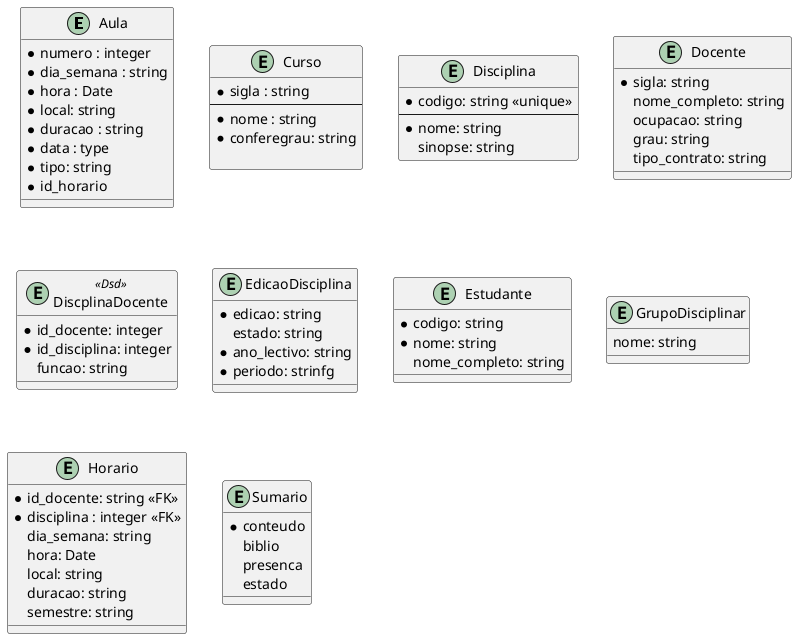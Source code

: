 @startuml webserver


entity Aula {

  * numero : integer
  * dia_semana : string
  * hora : Date
  * local: string
  * duracao : string
  * data : type
  * tipo: string
  * id_horario
}


entity Curso{
  * sigla : string
  --
  * nome : string
  * conferegrau: string

}

entity Disciplina {
  * codigo: string <<unique>>
  --
  * nome: string
   sinopse: string
}

entity Docente {
  * sigla: string
   nome_completo: string
   ocupacao: string
   grau: string
   tipo_contrato: string
}

entity DiscplinaDocente <<Dsd>>{
  * id_docente: integer
  * id_disciplina: integer
   funcao: string
}


entity EdicaoDisciplina {
  * edicao: string
  estado: string
  * ano_lectivo: string
  * periodo: strinfg
}

entity Estudante {
  * codigo: string
  * nome: string
  nome_completo: string
}

entity GrupoDisciplinar{
  nome: string
}

entity Horario {
  * id_docente: string <<FK>>
  * disciplina : integer <<FK>>
  dia_semana: string
  hora: Date
  local: string
  duracao: string
  semestre: string

}

entity Sumario {
  * conteudo
  biblio
  presenca
  estado
}

@enduml